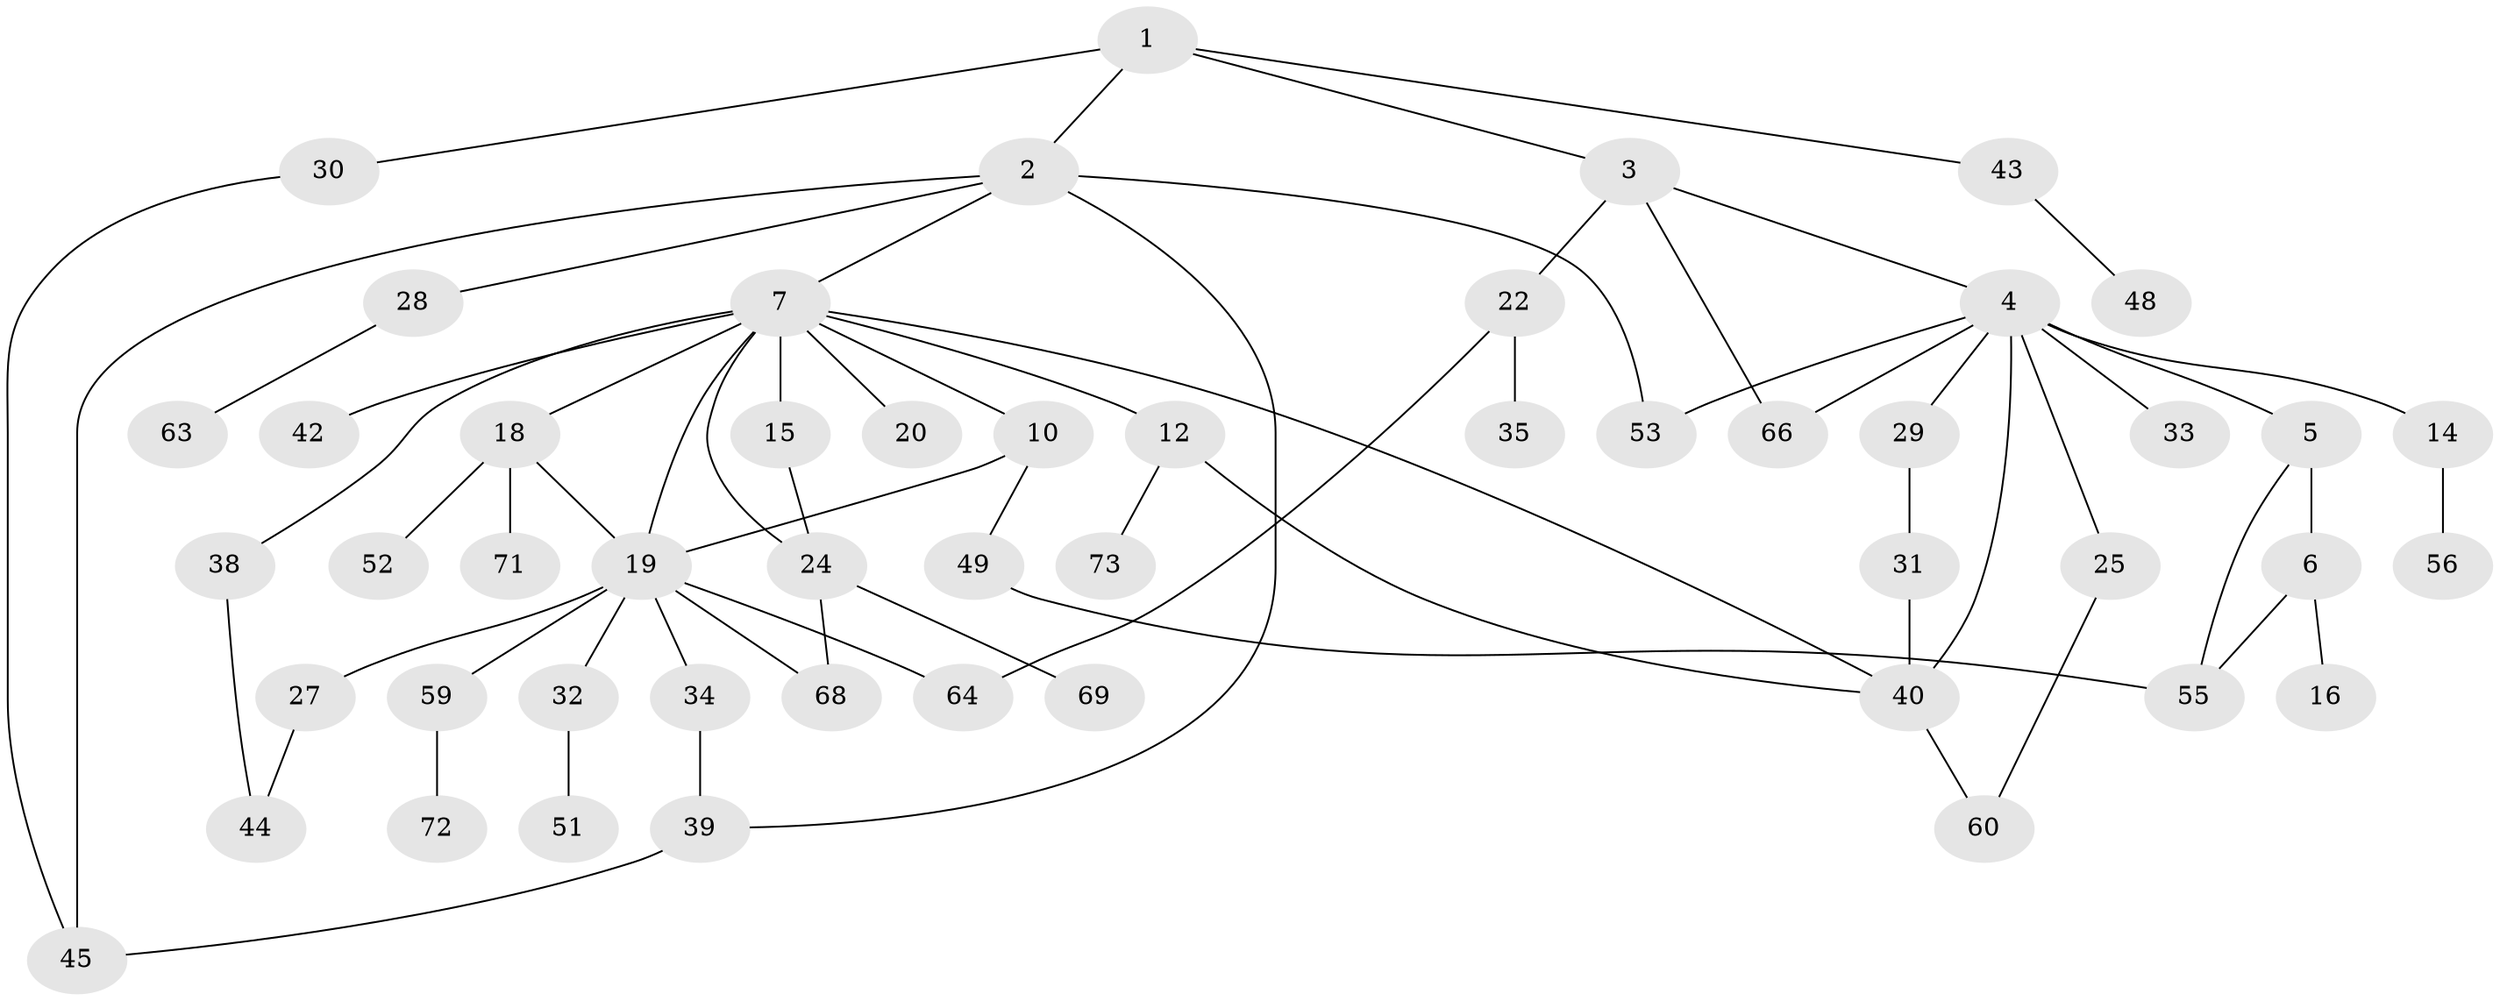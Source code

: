 // Generated by graph-tools (version 1.1) at 2025/51/02/27/25 19:51:39]
// undirected, 51 vertices, 67 edges
graph export_dot {
graph [start="1"]
  node [color=gray90,style=filled];
  1 [super="+23"];
  2 [super="+17"];
  3 [super="+57"];
  4 [super="+13"];
  5 [super="+11"];
  6 [super="+9"];
  7 [super="+8"];
  10;
  12 [super="+37"];
  14 [super="+46"];
  15;
  16;
  18 [super="+21"];
  19 [super="+26"];
  20 [super="+47"];
  22;
  24 [super="+61"];
  25 [super="+41"];
  27;
  28;
  29;
  30 [super="+58"];
  31;
  32;
  33;
  34 [super="+36"];
  35;
  38 [super="+65"];
  39;
  40 [super="+62"];
  42;
  43;
  44 [super="+50"];
  45 [super="+54"];
  48 [super="+67"];
  49;
  51;
  52;
  53;
  55 [super="+74"];
  56;
  59;
  60;
  63 [super="+70"];
  64;
  66;
  68;
  69;
  71;
  72;
  73;
  1 -- 2;
  1 -- 3;
  1 -- 43;
  1 -- 30;
  2 -- 7;
  2 -- 45;
  2 -- 28;
  2 -- 53;
  2 -- 39;
  3 -- 4;
  3 -- 22;
  3 -- 66;
  4 -- 5;
  4 -- 14 [weight=2];
  4 -- 29;
  4 -- 33;
  4 -- 66;
  4 -- 53;
  4 -- 40;
  4 -- 25;
  5 -- 6;
  5 -- 55;
  6 -- 55;
  6 -- 16;
  7 -- 18;
  7 -- 19;
  7 -- 20;
  7 -- 38;
  7 -- 42;
  7 -- 24;
  7 -- 10;
  7 -- 12;
  7 -- 15;
  7 -- 40;
  10 -- 49;
  10 -- 19;
  12 -- 73;
  12 -- 40;
  14 -- 56;
  15 -- 24;
  18 -- 71;
  18 -- 19;
  18 -- 52;
  19 -- 27;
  19 -- 34;
  19 -- 68;
  19 -- 32;
  19 -- 64;
  19 -- 59;
  22 -- 35;
  22 -- 64;
  24 -- 69;
  24 -- 68;
  25 -- 60;
  27 -- 44;
  28 -- 63;
  29 -- 31;
  30 -- 45;
  31 -- 40;
  32 -- 51;
  34 -- 39;
  38 -- 44;
  39 -- 45;
  40 -- 60;
  43 -- 48;
  49 -- 55;
  59 -- 72;
}
